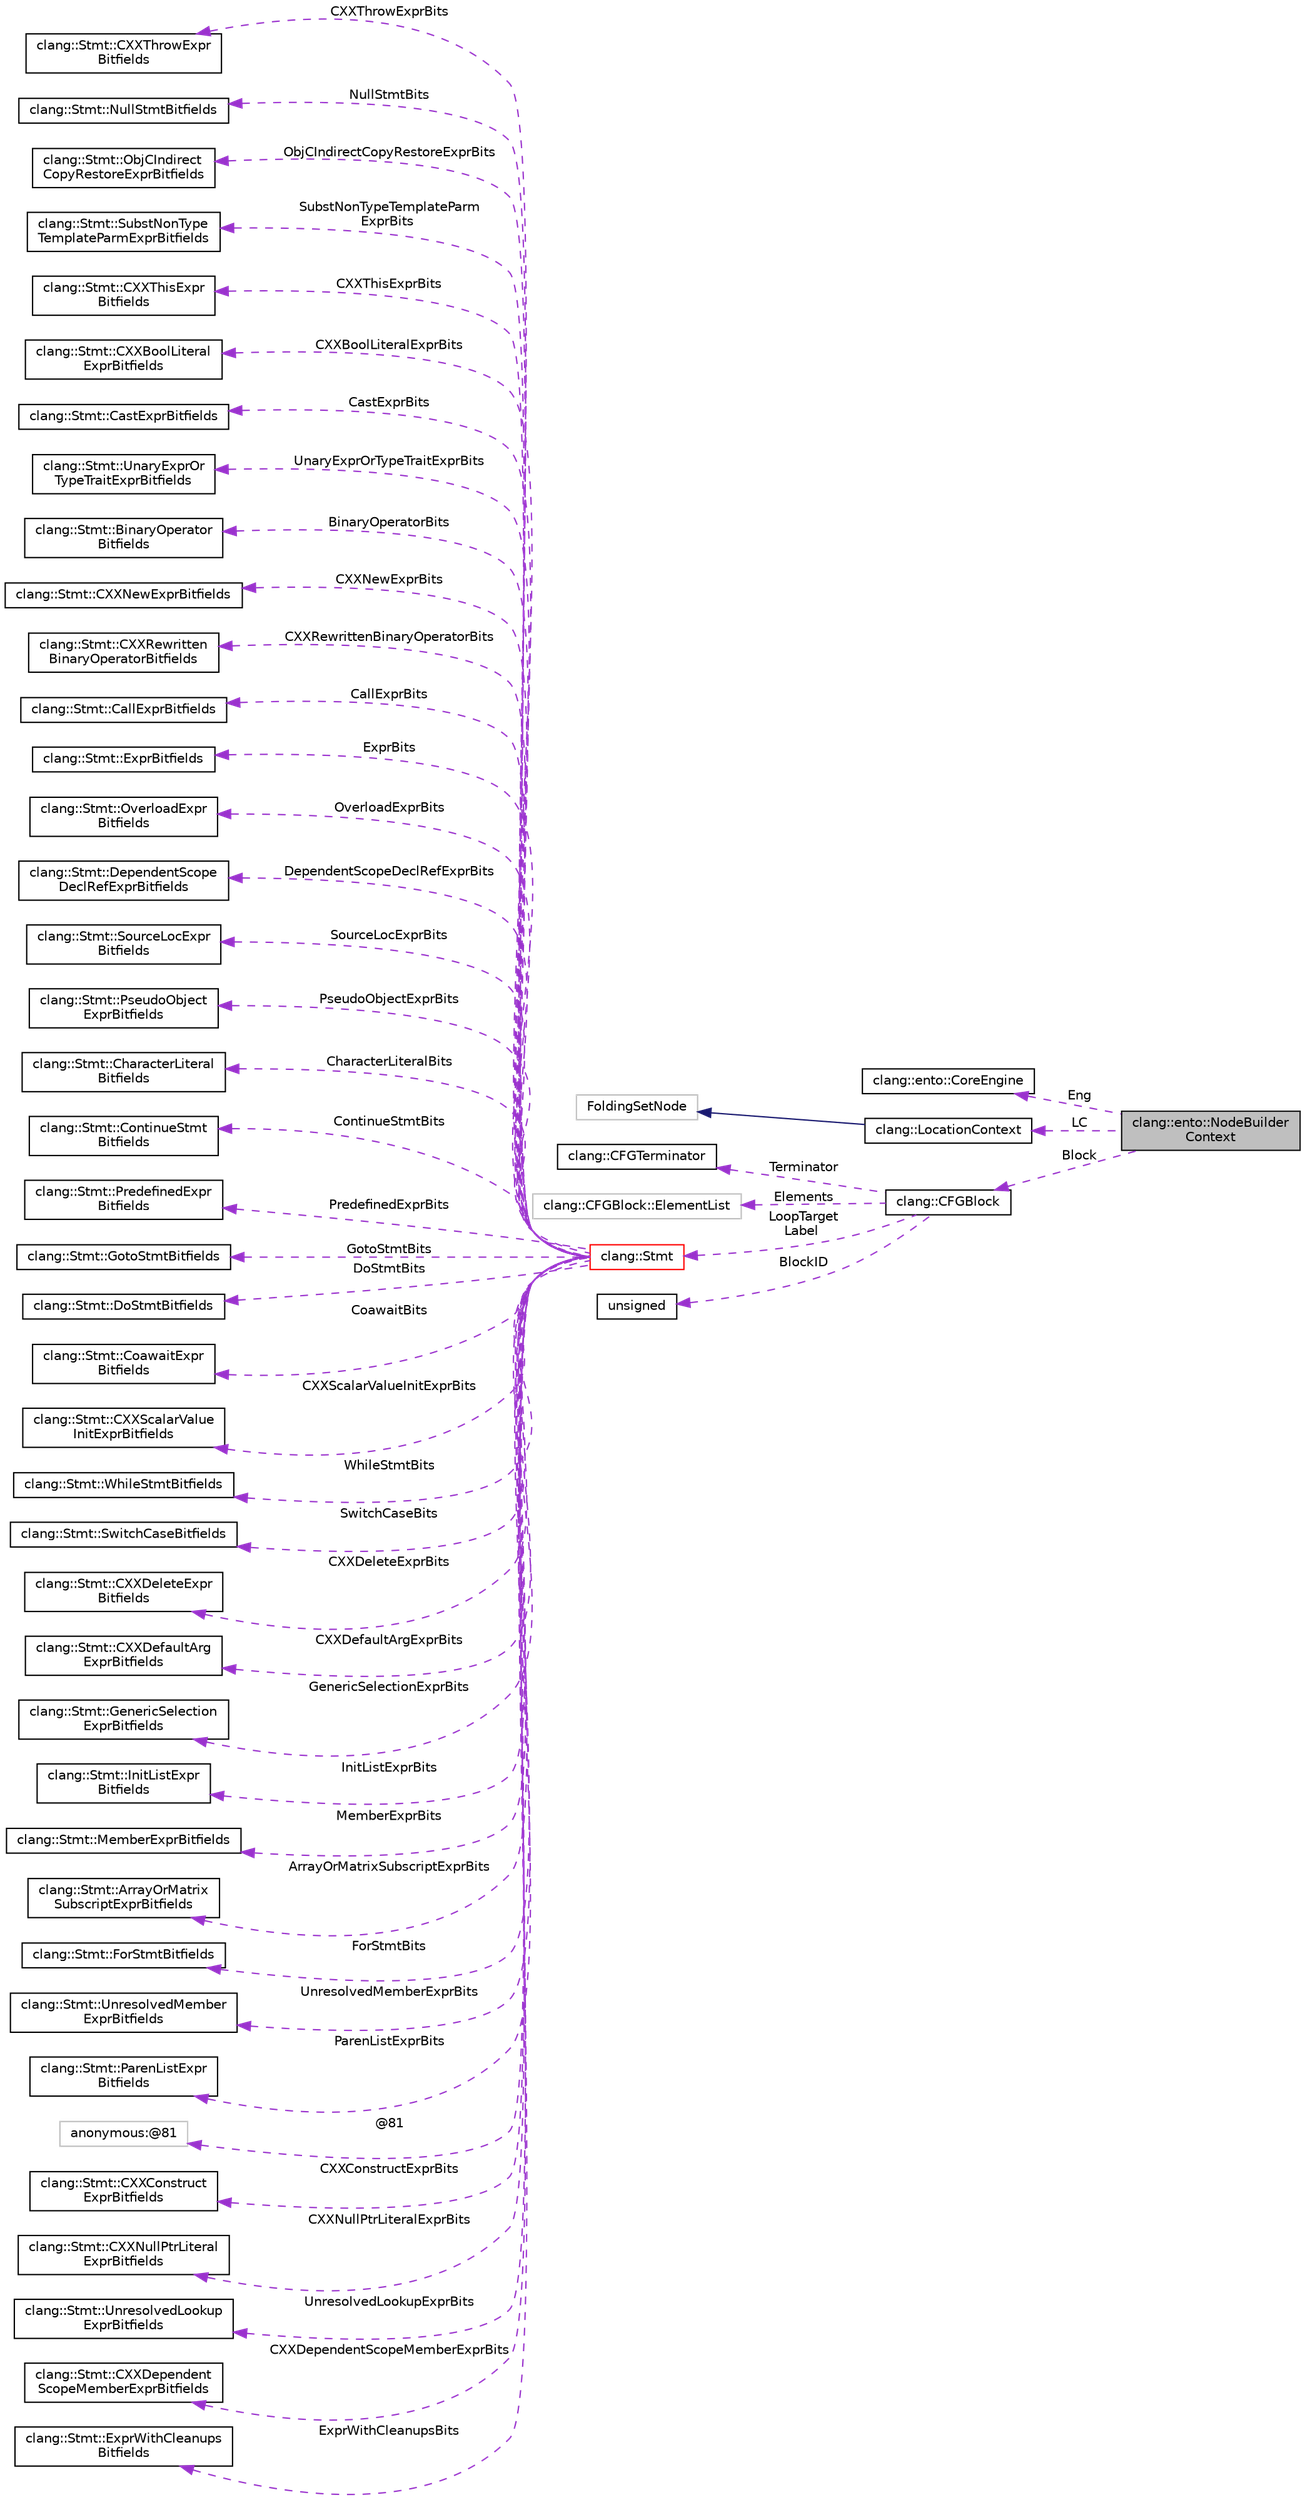 digraph "clang::ento::NodeBuilderContext"
{
 // LATEX_PDF_SIZE
  bgcolor="transparent";
  edge [fontname="Helvetica",fontsize="10",labelfontname="Helvetica",labelfontsize="10"];
  node [fontname="Helvetica",fontsize="10",shape=record];
  rankdir="LR";
  Node1 [label="clang::ento::NodeBuilder\lContext",height=0.2,width=0.4,color="black", fillcolor="grey75", style="filled", fontcolor="black",tooltip=" "];
  Node2 -> Node1 [dir="back",color="darkorchid3",fontsize="10",style="dashed",label=" Eng" ,fontname="Helvetica"];
  Node2 [label="clang::ento::CoreEngine",height=0.2,width=0.4,color="black",URL="$classclang_1_1ento_1_1CoreEngine.html",tooltip="CoreEngine - Implements the core logic of the graph-reachability analysis."];
  Node3 -> Node1 [dir="back",color="darkorchid3",fontsize="10",style="dashed",label=" LC" ,fontname="Helvetica"];
  Node3 [label="clang::LocationContext",height=0.2,width=0.4,color="black",URL="$classclang_1_1LocationContext.html",tooltip="It wraps the AnalysisDeclContext to represent both the call stack with the help of StackFrameContext ..."];
  Node4 -> Node3 [dir="back",color="midnightblue",fontsize="10",style="solid",fontname="Helvetica"];
  Node4 [label="FoldingSetNode",height=0.2,width=0.4,color="grey75",tooltip=" "];
  Node5 -> Node1 [dir="back",color="darkorchid3",fontsize="10",style="dashed",label=" Block" ,fontname="Helvetica"];
  Node5 [label="clang::CFGBlock",height=0.2,width=0.4,color="black",URL="$classclang_1_1CFGBlock.html",tooltip="Represents a single basic block in a source-level CFG."];
  Node6 -> Node5 [dir="back",color="darkorchid3",fontsize="10",style="dashed",label=" Terminator" ,fontname="Helvetica"];
  Node6 [label="clang::CFGTerminator",height=0.2,width=0.4,color="black",URL="$classclang_1_1CFGTerminator.html",tooltip="Represents CFGBlock terminator statement."];
  Node7 -> Node5 [dir="back",color="darkorchid3",fontsize="10",style="dashed",label=" Elements" ,fontname="Helvetica"];
  Node7 [label="clang::CFGBlock::ElementList",height=0.2,width=0.4,color="grey75",tooltip=" "];
  Node8 -> Node5 [dir="back",color="darkorchid3",fontsize="10",style="dashed",label=" LoopTarget\nLabel" ,fontname="Helvetica"];
  Node8 [label="clang::Stmt",height=0.2,width=0.4,color="red",URL="$classclang_1_1Stmt.html",tooltip="Stmt - This represents one statement."];
  Node9 -> Node8 [dir="back",color="darkorchid3",fontsize="10",style="dashed",label=" CXXThrowExprBits" ,fontname="Helvetica"];
  Node9 [label="clang::Stmt::CXXThrowExpr\lBitfields",height=0.2,width=0.4,color="black",URL="$classclang_1_1Stmt_1_1CXXThrowExprBitfields.html",tooltip=" "];
  Node10 -> Node8 [dir="back",color="darkorchid3",fontsize="10",style="dashed",label=" NullStmtBits" ,fontname="Helvetica"];
  Node10 [label="clang::Stmt::NullStmtBitfields",height=0.2,width=0.4,color="black",URL="$classclang_1_1Stmt_1_1NullStmtBitfields.html",tooltip=" "];
  Node11 -> Node8 [dir="back",color="darkorchid3",fontsize="10",style="dashed",label=" ObjCIndirectCopyRestoreExprBits" ,fontname="Helvetica"];
  Node11 [label="clang::Stmt::ObjCIndirect\lCopyRestoreExprBitfields",height=0.2,width=0.4,color="black",URL="$classclang_1_1Stmt_1_1ObjCIndirectCopyRestoreExprBitfields.html",tooltip=" "];
  Node12 -> Node8 [dir="back",color="darkorchid3",fontsize="10",style="dashed",label=" SubstNonTypeTemplateParm\lExprBits" ,fontname="Helvetica"];
  Node12 [label="clang::Stmt::SubstNonType\lTemplateParmExprBitfields",height=0.2,width=0.4,color="black",URL="$classclang_1_1Stmt_1_1SubstNonTypeTemplateParmExprBitfields.html",tooltip=" "];
  Node13 -> Node8 [dir="back",color="darkorchid3",fontsize="10",style="dashed",label=" CXXThisExprBits" ,fontname="Helvetica"];
  Node13 [label="clang::Stmt::CXXThisExpr\lBitfields",height=0.2,width=0.4,color="black",URL="$classclang_1_1Stmt_1_1CXXThisExprBitfields.html",tooltip=" "];
  Node14 -> Node8 [dir="back",color="darkorchid3",fontsize="10",style="dashed",label=" CXXBoolLiteralExprBits" ,fontname="Helvetica"];
  Node14 [label="clang::Stmt::CXXBoolLiteral\lExprBitfields",height=0.2,width=0.4,color="black",URL="$classclang_1_1Stmt_1_1CXXBoolLiteralExprBitfields.html",tooltip=" "];
  Node15 -> Node8 [dir="back",color="darkorchid3",fontsize="10",style="dashed",label=" CastExprBits" ,fontname="Helvetica"];
  Node15 [label="clang::Stmt::CastExprBitfields",height=0.2,width=0.4,color="black",URL="$classclang_1_1Stmt_1_1CastExprBitfields.html",tooltip=" "];
  Node16 -> Node8 [dir="back",color="darkorchid3",fontsize="10",style="dashed",label=" UnaryExprOrTypeTraitExprBits" ,fontname="Helvetica"];
  Node16 [label="clang::Stmt::UnaryExprOr\lTypeTraitExprBitfields",height=0.2,width=0.4,color="black",URL="$classclang_1_1Stmt_1_1UnaryExprOrTypeTraitExprBitfields.html",tooltip=" "];
  Node17 -> Node8 [dir="back",color="darkorchid3",fontsize="10",style="dashed",label=" BinaryOperatorBits" ,fontname="Helvetica"];
  Node17 [label="clang::Stmt::BinaryOperator\lBitfields",height=0.2,width=0.4,color="black",URL="$classclang_1_1Stmt_1_1BinaryOperatorBitfields.html",tooltip=" "];
  Node18 -> Node8 [dir="back",color="darkorchid3",fontsize="10",style="dashed",label=" CXXNewExprBits" ,fontname="Helvetica"];
  Node18 [label="clang::Stmt::CXXNewExprBitfields",height=0.2,width=0.4,color="black",URL="$classclang_1_1Stmt_1_1CXXNewExprBitfields.html",tooltip=" "];
  Node19 -> Node8 [dir="back",color="darkorchid3",fontsize="10",style="dashed",label=" CXXRewrittenBinaryOperatorBits" ,fontname="Helvetica"];
  Node19 [label="clang::Stmt::CXXRewritten\lBinaryOperatorBitfields",height=0.2,width=0.4,color="black",URL="$classclang_1_1Stmt_1_1CXXRewrittenBinaryOperatorBitfields.html",tooltip=" "];
  Node20 -> Node8 [dir="back",color="darkorchid3",fontsize="10",style="dashed",label=" CallExprBits" ,fontname="Helvetica"];
  Node20 [label="clang::Stmt::CallExprBitfields",height=0.2,width=0.4,color="black",URL="$classclang_1_1Stmt_1_1CallExprBitfields.html",tooltip=" "];
  Node21 -> Node8 [dir="back",color="darkorchid3",fontsize="10",style="dashed",label=" ExprBits" ,fontname="Helvetica"];
  Node21 [label="clang::Stmt::ExprBitfields",height=0.2,width=0.4,color="black",URL="$classclang_1_1Stmt_1_1ExprBitfields.html",tooltip=" "];
  Node22 -> Node8 [dir="back",color="darkorchid3",fontsize="10",style="dashed",label=" OverloadExprBits" ,fontname="Helvetica"];
  Node22 [label="clang::Stmt::OverloadExpr\lBitfields",height=0.2,width=0.4,color="black",URL="$classclang_1_1Stmt_1_1OverloadExprBitfields.html",tooltip=" "];
  Node23 -> Node8 [dir="back",color="darkorchid3",fontsize="10",style="dashed",label=" DependentScopeDeclRefExprBits" ,fontname="Helvetica"];
  Node23 [label="clang::Stmt::DependentScope\lDeclRefExprBitfields",height=0.2,width=0.4,color="black",URL="$classclang_1_1Stmt_1_1DependentScopeDeclRefExprBitfields.html",tooltip=" "];
  Node24 -> Node8 [dir="back",color="darkorchid3",fontsize="10",style="dashed",label=" SourceLocExprBits" ,fontname="Helvetica"];
  Node24 [label="clang::Stmt::SourceLocExpr\lBitfields",height=0.2,width=0.4,color="black",URL="$classclang_1_1Stmt_1_1SourceLocExprBitfields.html",tooltip=" "];
  Node25 -> Node8 [dir="back",color="darkorchid3",fontsize="10",style="dashed",label=" PseudoObjectExprBits" ,fontname="Helvetica"];
  Node25 [label="clang::Stmt::PseudoObject\lExprBitfields",height=0.2,width=0.4,color="black",URL="$classclang_1_1Stmt_1_1PseudoObjectExprBitfields.html",tooltip=" "];
  Node26 -> Node8 [dir="back",color="darkorchid3",fontsize="10",style="dashed",label=" CharacterLiteralBits" ,fontname="Helvetica"];
  Node26 [label="clang::Stmt::CharacterLiteral\lBitfields",height=0.2,width=0.4,color="black",URL="$classclang_1_1Stmt_1_1CharacterLiteralBitfields.html",tooltip=" "];
  Node27 -> Node8 [dir="back",color="darkorchid3",fontsize="10",style="dashed",label=" ContinueStmtBits" ,fontname="Helvetica"];
  Node27 [label="clang::Stmt::ContinueStmt\lBitfields",height=0.2,width=0.4,color="black",URL="$classclang_1_1Stmt_1_1ContinueStmtBitfields.html",tooltip=" "];
  Node28 -> Node8 [dir="back",color="darkorchid3",fontsize="10",style="dashed",label=" PredefinedExprBits" ,fontname="Helvetica"];
  Node28 [label="clang::Stmt::PredefinedExpr\lBitfields",height=0.2,width=0.4,color="black",URL="$classclang_1_1Stmt_1_1PredefinedExprBitfields.html",tooltip=" "];
  Node29 -> Node8 [dir="back",color="darkorchid3",fontsize="10",style="dashed",label=" GotoStmtBits" ,fontname="Helvetica"];
  Node29 [label="clang::Stmt::GotoStmtBitfields",height=0.2,width=0.4,color="black",URL="$classclang_1_1Stmt_1_1GotoStmtBitfields.html",tooltip=" "];
  Node30 -> Node8 [dir="back",color="darkorchid3",fontsize="10",style="dashed",label=" DoStmtBits" ,fontname="Helvetica"];
  Node30 [label="clang::Stmt::DoStmtBitfields",height=0.2,width=0.4,color="black",URL="$classclang_1_1Stmt_1_1DoStmtBitfields.html",tooltip=" "];
  Node31 -> Node8 [dir="back",color="darkorchid3",fontsize="10",style="dashed",label=" CoawaitBits" ,fontname="Helvetica"];
  Node31 [label="clang::Stmt::CoawaitExpr\lBitfields",height=0.2,width=0.4,color="black",URL="$classclang_1_1Stmt_1_1CoawaitExprBitfields.html",tooltip=" "];
  Node32 -> Node8 [dir="back",color="darkorchid3",fontsize="10",style="dashed",label=" CXXScalarValueInitExprBits" ,fontname="Helvetica"];
  Node32 [label="clang::Stmt::CXXScalarValue\lInitExprBitfields",height=0.2,width=0.4,color="black",URL="$classclang_1_1Stmt_1_1CXXScalarValueInitExprBitfields.html",tooltip=" "];
  Node33 -> Node8 [dir="back",color="darkorchid3",fontsize="10",style="dashed",label=" WhileStmtBits" ,fontname="Helvetica"];
  Node33 [label="clang::Stmt::WhileStmtBitfields",height=0.2,width=0.4,color="black",URL="$classclang_1_1Stmt_1_1WhileStmtBitfields.html",tooltip=" "];
  Node34 -> Node8 [dir="back",color="darkorchid3",fontsize="10",style="dashed",label=" SwitchCaseBits" ,fontname="Helvetica"];
  Node34 [label="clang::Stmt::SwitchCaseBitfields",height=0.2,width=0.4,color="black",URL="$classclang_1_1Stmt_1_1SwitchCaseBitfields.html",tooltip=" "];
  Node35 -> Node8 [dir="back",color="darkorchid3",fontsize="10",style="dashed",label=" CXXDeleteExprBits" ,fontname="Helvetica"];
  Node35 [label="clang::Stmt::CXXDeleteExpr\lBitfields",height=0.2,width=0.4,color="black",URL="$classclang_1_1Stmt_1_1CXXDeleteExprBitfields.html",tooltip=" "];
  Node36 -> Node8 [dir="back",color="darkorchid3",fontsize="10",style="dashed",label=" CXXDefaultArgExprBits" ,fontname="Helvetica"];
  Node36 [label="clang::Stmt::CXXDefaultArg\lExprBitfields",height=0.2,width=0.4,color="black",URL="$classclang_1_1Stmt_1_1CXXDefaultArgExprBitfields.html",tooltip=" "];
  Node37 -> Node8 [dir="back",color="darkorchid3",fontsize="10",style="dashed",label=" GenericSelectionExprBits" ,fontname="Helvetica"];
  Node37 [label="clang::Stmt::GenericSelection\lExprBitfields",height=0.2,width=0.4,color="black",URL="$classclang_1_1Stmt_1_1GenericSelectionExprBitfields.html",tooltip=" "];
  Node38 -> Node8 [dir="back",color="darkorchid3",fontsize="10",style="dashed",label=" InitListExprBits" ,fontname="Helvetica"];
  Node38 [label="clang::Stmt::InitListExpr\lBitfields",height=0.2,width=0.4,color="black",URL="$classclang_1_1Stmt_1_1InitListExprBitfields.html",tooltip=" "];
  Node39 -> Node8 [dir="back",color="darkorchid3",fontsize="10",style="dashed",label=" MemberExprBits" ,fontname="Helvetica"];
  Node39 [label="clang::Stmt::MemberExprBitfields",height=0.2,width=0.4,color="black",URL="$classclang_1_1Stmt_1_1MemberExprBitfields.html",tooltip=" "];
  Node40 -> Node8 [dir="back",color="darkorchid3",fontsize="10",style="dashed",label=" ArrayOrMatrixSubscriptExprBits" ,fontname="Helvetica"];
  Node40 [label="clang::Stmt::ArrayOrMatrix\lSubscriptExprBitfields",height=0.2,width=0.4,color="black",URL="$classclang_1_1Stmt_1_1ArrayOrMatrixSubscriptExprBitfields.html",tooltip=" "];
  Node41 -> Node8 [dir="back",color="darkorchid3",fontsize="10",style="dashed",label=" ForStmtBits" ,fontname="Helvetica"];
  Node41 [label="clang::Stmt::ForStmtBitfields",height=0.2,width=0.4,color="black",URL="$classclang_1_1Stmt_1_1ForStmtBitfields.html",tooltip=" "];
  Node42 -> Node8 [dir="back",color="darkorchid3",fontsize="10",style="dashed",label=" UnresolvedMemberExprBits" ,fontname="Helvetica"];
  Node42 [label="clang::Stmt::UnresolvedMember\lExprBitfields",height=0.2,width=0.4,color="black",URL="$classclang_1_1Stmt_1_1UnresolvedMemberExprBitfields.html",tooltip=" "];
  Node43 -> Node8 [dir="back",color="darkorchid3",fontsize="10",style="dashed",label=" ParenListExprBits" ,fontname="Helvetica"];
  Node43 [label="clang::Stmt::ParenListExpr\lBitfields",height=0.2,width=0.4,color="black",URL="$classclang_1_1Stmt_1_1ParenListExprBitfields.html",tooltip=" "];
  Node44 -> Node8 [dir="back",color="darkorchid3",fontsize="10",style="dashed",label=" @81" ,fontname="Helvetica"];
  Node44 [label="anonymous:@81",height=0.2,width=0.4,color="grey75",tooltip=" "];
  Node45 -> Node8 [dir="back",color="darkorchid3",fontsize="10",style="dashed",label=" CXXConstructExprBits" ,fontname="Helvetica"];
  Node45 [label="clang::Stmt::CXXConstruct\lExprBitfields",height=0.2,width=0.4,color="black",URL="$classclang_1_1Stmt_1_1CXXConstructExprBitfields.html",tooltip=" "];
  Node46 -> Node8 [dir="back",color="darkorchid3",fontsize="10",style="dashed",label=" CXXNullPtrLiteralExprBits" ,fontname="Helvetica"];
  Node46 [label="clang::Stmt::CXXNullPtrLiteral\lExprBitfields",height=0.2,width=0.4,color="black",URL="$classclang_1_1Stmt_1_1CXXNullPtrLiteralExprBitfields.html",tooltip=" "];
  Node47 -> Node8 [dir="back",color="darkorchid3",fontsize="10",style="dashed",label=" UnresolvedLookupExprBits" ,fontname="Helvetica"];
  Node47 [label="clang::Stmt::UnresolvedLookup\lExprBitfields",height=0.2,width=0.4,color="black",URL="$classclang_1_1Stmt_1_1UnresolvedLookupExprBitfields.html",tooltip=" "];
  Node48 -> Node8 [dir="back",color="darkorchid3",fontsize="10",style="dashed",label=" CXXDependentScopeMemberExprBits" ,fontname="Helvetica"];
  Node48 [label="clang::Stmt::CXXDependent\lScopeMemberExprBitfields",height=0.2,width=0.4,color="black",URL="$classclang_1_1Stmt_1_1CXXDependentScopeMemberExprBitfields.html",tooltip=" "];
  Node49 -> Node8 [dir="back",color="darkorchid3",fontsize="10",style="dashed",label=" ExprWithCleanupsBits" ,fontname="Helvetica"];
  Node49 [label="clang::Stmt::ExprWithCleanups\lBitfields",height=0.2,width=0.4,color="black",URL="$classclang_1_1Stmt_1_1ExprWithCleanupsBitfields.html",tooltip=" "];
  Node72 -> Node5 [dir="back",color="darkorchid3",fontsize="10",style="dashed",label=" BlockID" ,fontname="Helvetica"];
  Node72 [label="unsigned",height=0.2,width=0.4,color="black",URL="$classunsigned.html",tooltip=" "];
}
